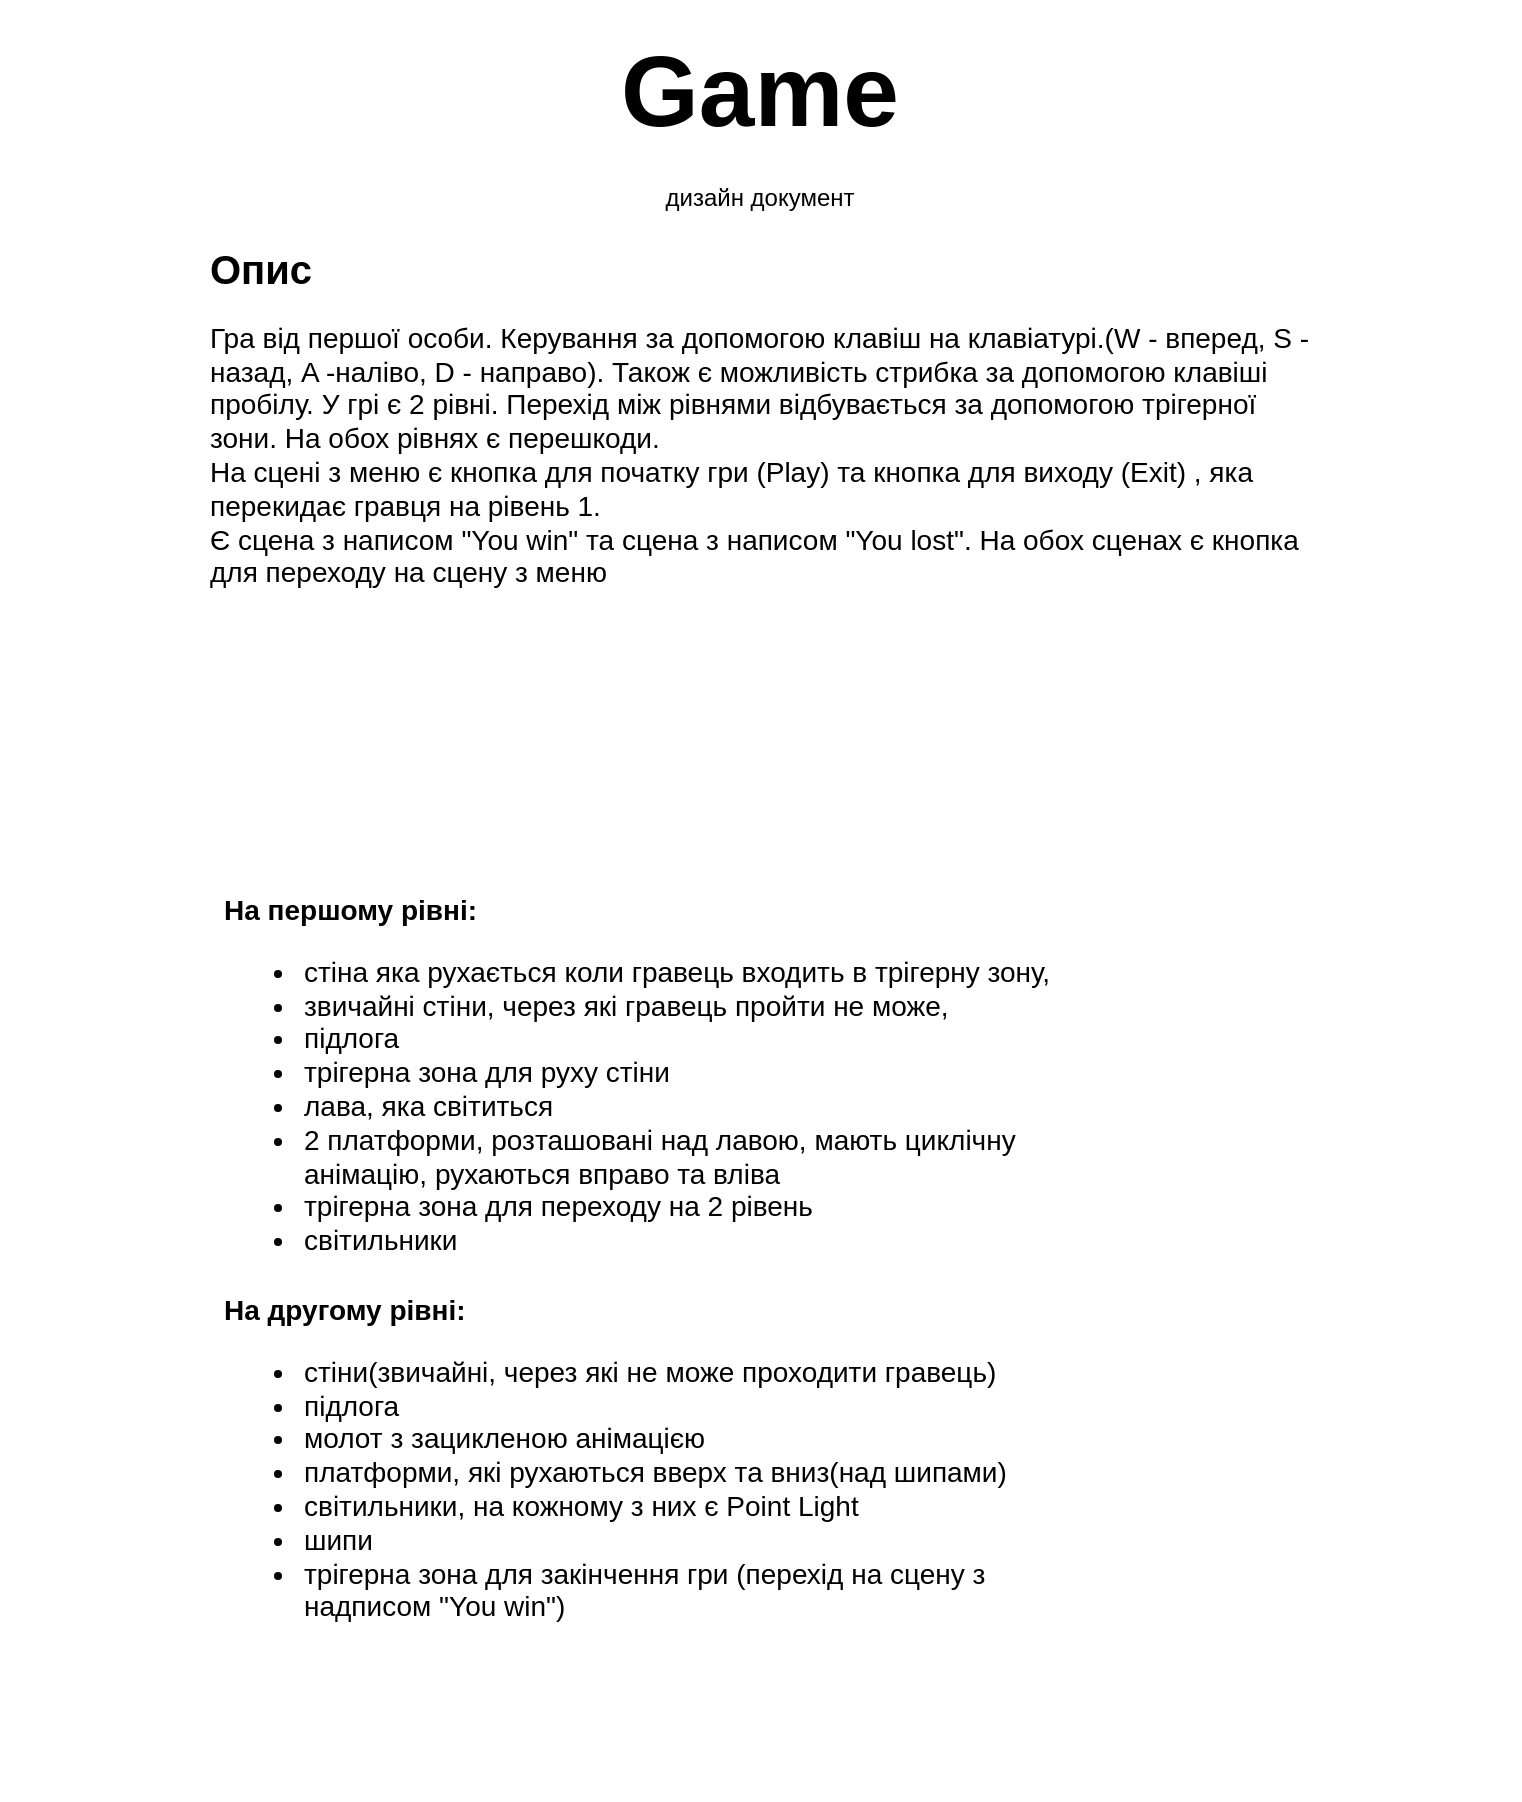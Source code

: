 <mxfile version="20.5.3" type="device" pages="2"><diagram id="2yjt9i3_GPKcBsnJ5agw" name="Сторінка-1"><mxGraphModel dx="1038" dy="1658" grid="1" gridSize="10" guides="1" tooltips="1" connect="1" arrows="1" fold="1" page="1" pageScale="1" pageWidth="827" pageHeight="1169" math="0" shadow="0"><root><mxCell id="0"/><mxCell id="1" parent="0"/><mxCell id="E_cuuIQhRYqyq3wF_z6u-2" value="&lt;h1&gt;&lt;font style=&quot;font-size: 50px;&quot;&gt;Game&lt;/font&gt;&lt;/h1&gt;&lt;p style=&quot;&quot;&gt;дизайн документ&lt;/p&gt;" style="text;html=1;strokeColor=none;fillColor=none;spacing=5;spacingTop=-20;whiteSpace=wrap;overflow=hidden;rounded=0;align=center;" parent="1" vertex="1"><mxGeometry x="40" y="-1120" width="760" height="500" as="geometry"/></mxCell><mxCell id="E_cuuIQhRYqyq3wF_z6u-3" value="&lt;h1 style=&quot;font-size: 20px;&quot;&gt;Опис&lt;/h1&gt;&lt;div style=&quot;font-size: 14px;&quot;&gt;Гра від першої особи. Керування за допомогою клавіш на клавіатурі.(W - вперед, S - назад, A -наліво, D - направо). Також є можливість стрибка за допомогою клавіші пробілу. У грі є 2 рівні. Перехід між рівнями відбувається за допомогою трігерної зони. На обох рівнях є перешкоди.&amp;nbsp;&lt;/div&gt;&lt;div style=&quot;font-size: 14px;&quot;&gt;На сцені з меню є кнопка для початку гри (Play) та кнопка для виходу (Exit) , яка перекидає гравця на рівень 1.&amp;nbsp;&lt;/div&gt;&lt;div style=&quot;font-size: 14px;&quot;&gt;Є сцена з написом &quot;You win&quot; та сцена з написом &quot;You lost&quot;. На обох сценах є кнопка для переходу на сцену з меню&lt;/div&gt;&lt;div style=&quot;font-size: 14px;&quot;&gt;&lt;br&gt;&lt;/div&gt;" style="text;html=1;strokeColor=none;fillColor=none;spacing=5;spacingTop=-20;whiteSpace=wrap;overflow=hidden;rounded=0;fontSize=20;" parent="1" vertex="1"><mxGeometry x="140" y="-1010" width="560" height="260" as="geometry"/></mxCell><mxCell id="WfEyScI16HBK1VVM-sPA-3" value="&lt;b&gt;На другому рівні:&lt;/b&gt;&lt;br&gt;&lt;ul&gt;&lt;li&gt;стіни(звичайні, через які не може проходити гравець)&lt;/li&gt;&lt;li&gt;підлога&lt;/li&gt;&lt;li&gt;молот з зацикленою анімацією&lt;/li&gt;&lt;li&gt;платформи, які рухаються вверх та вниз(над шипами)&lt;/li&gt;&lt;li&gt;світильники, на кожному з них є Point Light&lt;/li&gt;&lt;li&gt;шипи&lt;/li&gt;&lt;li&gt;трігерна зона для закінчення гри (перехід на сцену з надписом &quot;You win&quot;)&lt;/li&gt;&lt;/ul&gt;" style="text;html=1;strokeColor=none;fillColor=none;align=left;verticalAlign=top;whiteSpace=wrap;rounded=0;fontSize=14;" parent="1" vertex="1"><mxGeometry x="150" y="-490" width="440" height="260" as="geometry"/></mxCell><mxCell id="JmCXTt_m8GPb7Ru7xx0B-1" value="&lt;div&gt;&lt;b&gt;На першому рівні:&lt;/b&gt;&lt;/div&gt;&lt;div&gt;&lt;ul&gt;&lt;li&gt;стіна яка рухається коли гравець входить в трігерну зону,&amp;nbsp;&lt;/li&gt;&lt;li&gt;звичайні стіни, через які гравець пройти не може,&lt;/li&gt;&lt;li&gt;підлога&lt;/li&gt;&lt;li&gt;трігерна зона для руху стіни&lt;/li&gt;&lt;li&gt;лава, яка світиться&lt;/li&gt;&lt;li&gt;2 платформи, розташовані над лавою, мають циклічну анімацію, рухаються вправо та вліва&lt;/li&gt;&lt;li&gt;трігерна зона для переходу на 2 рівень&lt;/li&gt;&lt;li&gt;світильники&lt;/li&gt;&lt;/ul&gt;&lt;/div&gt;&lt;div&gt;&lt;br&gt;&lt;/div&gt;" style="text;html=1;strokeColor=none;fillColor=none;align=left;verticalAlign=top;whiteSpace=wrap;rounded=0;fontSize=14;" parent="1" vertex="1"><mxGeometry x="150" y="-690" width="450" height="200" as="geometry"/></mxCell></root></mxGraphModel></diagram><diagram id="3asEiKi7w9N84nXRZMyJ" name="Сторінка-2"><mxGraphModel dx="2557" dy="1984" grid="1" gridSize="10" guides="1" tooltips="1" connect="1" arrows="1" fold="1" page="1" pageScale="1" pageWidth="827" pageHeight="1169" math="0" shadow="0"><root><mxCell id="0"/><mxCell id="1" parent="0"/><mxCell id="bJjY7r4BaF0Jc4UjthT6-3" value="&lt;b&gt;Об'єкти&lt;/b&gt;" style="rounded=1;whiteSpace=wrap;html=1;fontSize=14;" parent="1" vertex="1"><mxGeometry x="80" y="220" width="120" height="60" as="geometry"/></mxCell><mxCell id="bJjY7r4BaF0Jc4UjthT6-5" value="" style="endArrow=classic;html=1;rounded=0;fontSize=14;" parent="1" target="bJjY7r4BaF0Jc4UjthT6-6" edge="1"><mxGeometry width="50" height="50" relative="1" as="geometry"><mxPoint x="200" y="210" as="sourcePoint"/><mxPoint x="280" y="130" as="targetPoint"/></mxGeometry></mxCell><mxCell id="bJjY7r4BaF0Jc4UjthT6-6" value="Стіни" style="ellipse;whiteSpace=wrap;html=1;aspect=fixed;fontSize=14;" parent="1" vertex="1"><mxGeometry x="250" y="80" width="80" height="80" as="geometry"/></mxCell><mxCell id="bJjY7r4BaF0Jc4UjthT6-7" value="" style="endArrow=classic;html=1;rounded=0;fontSize=14;exitX=0.75;exitY=1;exitDx=0;exitDy=0;entryX=1;entryY=1;entryDx=0;entryDy=0;" parent="1" edge="1"><mxGeometry width="50" height="50" relative="1" as="geometry"><mxPoint x="337.5" y="110" as="sourcePoint"/><mxPoint x="440" y="110" as="targetPoint"/></mxGeometry></mxCell><mxCell id="bJjY7r4BaF0Jc4UjthT6-8" value="є текстура каменю" style="text;html=1;strokeColor=none;fillColor=none;align=center;verticalAlign=middle;whiteSpace=wrap;rounded=0;fontSize=14;" parent="1" vertex="1"><mxGeometry x="450" y="90" width="130" height="30" as="geometry"/></mxCell><mxCell id="bJjY7r4BaF0Jc4UjthT6-9" value="" style="endArrow=classic;html=1;rounded=0;fontSize=14;" parent="1" target="bJjY7r4BaF0Jc4UjthT6-10" edge="1"><mxGeometry width="50" height="50" relative="1" as="geometry"><mxPoint x="210" y="240" as="sourcePoint"/><mxPoint x="290" y="230" as="targetPoint"/></mxGeometry></mxCell><mxCell id="bJjY7r4BaF0Jc4UjthT6-10" value="Підлога" style="ellipse;whiteSpace=wrap;html=1;aspect=fixed;fontSize=14;" parent="1" vertex="1"><mxGeometry x="290" y="180" width="80" height="80" as="geometry"/></mxCell><mxCell id="bJjY7r4BaF0Jc4UjthT6-11" value="" style="endArrow=classic;html=1;rounded=0;fontSize=14;exitX=0.75;exitY=1;exitDx=0;exitDy=0;entryX=1;entryY=1;entryDx=0;entryDy=0;" parent="1" edge="1"><mxGeometry width="50" height="50" relative="1" as="geometry"><mxPoint x="380" y="220" as="sourcePoint"/><mxPoint x="482.5" y="220" as="targetPoint"/></mxGeometry></mxCell><mxCell id="bJjY7r4BaF0Jc4UjthT6-12" value="є текстура каменю(не такого як на стінах)" style="text;html=1;strokeColor=none;fillColor=none;align=center;verticalAlign=middle;whiteSpace=wrap;rounded=0;fontSize=14;" parent="1" vertex="1"><mxGeometry x="480" y="205" width="270" height="30" as="geometry"/></mxCell><mxCell id="bJjY7r4BaF0Jc4UjthT6-13" value="" style="endArrow=classic;html=1;rounded=0;fontSize=14;" parent="1" target="bJjY7r4BaF0Jc4UjthT6-14" edge="1"><mxGeometry width="50" height="50" relative="1" as="geometry"><mxPoint x="210" y="270" as="sourcePoint"/><mxPoint x="280" y="310" as="targetPoint"/></mxGeometry></mxCell><mxCell id="bJjY7r4BaF0Jc4UjthT6-14" value="Платформи&lt;br&gt;(2)" style="ellipse;whiteSpace=wrap;html=1;aspect=fixed;fontSize=14;" parent="1" vertex="1"><mxGeometry x="280" y="280" width="80" height="80" as="geometry"/></mxCell><mxCell id="bJjY7r4BaF0Jc4UjthT6-15" value="" style="endArrow=classic;html=1;rounded=0;fontSize=14;" parent="1" target="bJjY7r4BaF0Jc4UjthT6-16" edge="1"><mxGeometry width="50" height="50" relative="1" as="geometry"><mxPoint x="370" y="320" as="sourcePoint"/><mxPoint x="450" y="320" as="targetPoint"/></mxGeometry></mxCell><mxCell id="bJjY7r4BaF0Jc4UjthT6-16" value="рухаються циклічно і мають текстуру каменю" style="text;html=1;strokeColor=none;fillColor=none;align=center;verticalAlign=middle;whiteSpace=wrap;rounded=0;fontSize=14;" parent="1" vertex="1"><mxGeometry x="470" y="305" width="180" height="30" as="geometry"/></mxCell><mxCell id="bJjY7r4BaF0Jc4UjthT6-17" value="" style="endArrow=classic;html=1;rounded=0;fontSize=14;" parent="1" edge="1"><mxGeometry width="50" height="50" relative="1" as="geometry"><mxPoint x="146.41" y="295" as="sourcePoint"/><mxPoint x="200" y="345" as="targetPoint"/></mxGeometry></mxCell><mxCell id="bJjY7r4BaF0Jc4UjthT6-18" value="Лава" style="ellipse;whiteSpace=wrap;html=1;aspect=fixed;fontSize=14;" parent="1" vertex="1"><mxGeometry x="190" y="340" width="80" height="80" as="geometry"/></mxCell><mxCell id="bJjY7r4BaF0Jc4UjthT6-19" value="" style="endArrow=classic;html=1;rounded=0;fontSize=14;" parent="1" source="bJjY7r4BaF0Jc4UjthT6-18" edge="1"><mxGeometry width="50" height="50" relative="1" as="geometry"><mxPoint x="280" y="400" as="sourcePoint"/><mxPoint x="340" y="480" as="targetPoint"/></mxGeometry></mxCell><mxCell id="bJjY7r4BaF0Jc4UjthT6-20" value="3д модель, на якій є текстура лави, освітлюється за допомогою Point Light" style="text;html=1;strokeColor=none;fillColor=none;align=center;verticalAlign=middle;whiteSpace=wrap;rounded=0;fontSize=14;" parent="1" vertex="1"><mxGeometry x="350" y="470" width="260" height="30" as="geometry"/></mxCell><mxCell id="bJjY7r4BaF0Jc4UjthT6-21" value="" style="endArrow=classic;html=1;rounded=0;fontSize=14;" parent="1" edge="1"><mxGeometry width="50" height="50" relative="1" as="geometry"><mxPoint x="70" y="280" as="sourcePoint"/><mxPoint x="20" y="310" as="targetPoint"/></mxGeometry></mxCell><mxCell id="bJjY7r4BaF0Jc4UjthT6-22" value="стіна, яка рухається" style="ellipse;whiteSpace=wrap;html=1;aspect=fixed;fontSize=14;" parent="1" vertex="1"><mxGeometry x="-40" y="310" width="80" height="80" as="geometry"/></mxCell><mxCell id="bJjY7r4BaF0Jc4UjthT6-23" value="" style="endArrow=classic;html=1;rounded=0;fontSize=14;" parent="1" edge="1"><mxGeometry width="50" height="50" relative="1" as="geometry"><mxPoint x="-10" y="390" as="sourcePoint"/><mxPoint x="-5.789" y="470" as="targetPoint"/></mxGeometry></mxCell><mxCell id="bJjY7r4BaF0Jc4UjthT6-24" value="є текстура каменю, така як і на звичайних стінах," style="text;html=1;strokeColor=none;fillColor=none;align=center;verticalAlign=middle;whiteSpace=wrap;rounded=0;fontSize=14;" parent="1" vertex="1"><mxGeometry x="-160" y="470" width="210" height="30" as="geometry"/></mxCell><mxCell id="bJjY7r4BaF0Jc4UjthT6-25" value="рухається коли гравець підходить до неї та рухається в іншу сторону коли гравець відходить" style="text;html=1;strokeColor=none;fillColor=none;align=center;verticalAlign=middle;whiteSpace=wrap;rounded=0;fontSize=14;" parent="1" vertex="1"><mxGeometry x="-210" y="510" width="250" height="40" as="geometry"/></mxCell><mxCell id="Egcul7_nSJzONnHw26PY-7" value="" style="endArrow=classic;html=1;rounded=0;fontSize=14;entryX=1;entryY=0.5;entryDx=0;entryDy=0;" parent="1" edge="1" target="Egcul7_nSJzONnHw26PY-10"><mxGeometry width="50" height="50" relative="1" as="geometry"><mxPoint x="60" y="260" as="sourcePoint"/><mxPoint x="-30" y="260" as="targetPoint"/></mxGeometry></mxCell><mxCell id="Egcul7_nSJzONnHw26PY-10" value="гравець" style="ellipse;whiteSpace=wrap;html=1;aspect=fixed;fontSize=14;" parent="1" vertex="1"><mxGeometry x="-110" y="205" width="80" height="80" as="geometry"/></mxCell><mxCell id="Egcul7_nSJzONnHw26PY-11" value="" style="endArrow=classic;html=1;rounded=0;fontSize=14;" parent="1" edge="1"><mxGeometry width="50" height="50" relative="1" as="geometry"><mxPoint x="-80" y="280" as="sourcePoint"/><mxPoint x="-80" y="340" as="targetPoint"/></mxGeometry></mxCell><mxCell id="Egcul7_nSJzONnHw26PY-12" value="управління та стрибок&amp;nbsp;" style="text;html=1;strokeColor=none;fillColor=none;align=center;verticalAlign=middle;whiteSpace=wrap;rounded=0;fontSize=14;" parent="1" vertex="1"><mxGeometry x="-110" y="350" width="60" height="30" as="geometry"/></mxCell><mxCell id="Egcul7_nSJzONnHw26PY-13" value="" style="endArrow=classic;html=1;rounded=0;fontSize=14;" parent="1" edge="1"><mxGeometry width="50" height="50" relative="1" as="geometry"><mxPoint x="-140" y="280" as="sourcePoint"/><mxPoint x="-170" y="310" as="targetPoint"/><Array as="points"><mxPoint x="-120" y="260"/><mxPoint x="-150" y="290"/></Array></mxGeometry></mxCell><mxCell id="IquH2JazydiQGyv7UC-l-1" value="поворот камерою (за курсором)" style="text;html=1;strokeColor=none;fillColor=none;align=center;verticalAlign=middle;whiteSpace=wrap;rounded=0;fontSize=14;" parent="1" vertex="1"><mxGeometry x="-300" y="285" width="120" height="30" as="geometry"/></mxCell><mxCell id="F1TA8G9ASv-sklHGZMZ4-1" value="" style="endArrow=classic;html=1;rounded=0;fontSize=14;" parent="1" edge="1"><mxGeometry width="50" height="50" relative="1" as="geometry"><mxPoint x="100" y="210" as="sourcePoint"/><mxPoint x="70" y="140" as="targetPoint"/></mxGeometry></mxCell><mxCell id="F1TA8G9ASv-sklHGZMZ4-2" value="молот" style="ellipse;whiteSpace=wrap;html=1;aspect=fixed;fontSize=14;" parent="1" vertex="1"><mxGeometry y="60" width="80" height="80" as="geometry"/></mxCell><mxCell id="F1TA8G9ASv-sklHGZMZ4-3" value="" style="endArrow=classic;html=1;rounded=0;fontSize=14;exitX=0.068;exitY=0.15;exitDx=0;exitDy=0;exitPerimeter=0;" parent="1" edge="1" source="F1TA8G9ASv-sklHGZMZ4-2"><mxGeometry width="50" height="50" relative="1" as="geometry"><mxPoint x="-10" y="95" as="sourcePoint"/><mxPoint x="-50" y="20" as="targetPoint"/></mxGeometry></mxCell><mxCell id="F1TA8G9ASv-sklHGZMZ4-4" value="3д модель, має зациклену анімацію" style="text;html=1;strokeColor=none;fillColor=none;align=center;verticalAlign=middle;whiteSpace=wrap;rounded=0;fontSize=14;" parent="1" vertex="1"><mxGeometry x="-150" y="-30" width="130" height="30" as="geometry"/></mxCell><mxCell id="hYoiHFNq0Ca8ilouaj-H-1" value="" style="endArrow=classic;html=1;rounded=0;fontSize=14;" parent="1" edge="1"><mxGeometry width="50" height="50" relative="1" as="geometry"><mxPoint x="138.28" y="201.72" as="sourcePoint"/><mxPoint x="160" y="120" as="targetPoint"/></mxGeometry></mxCell><mxCell id="hYoiHFNq0Ca8ilouaj-H-2" value="Світильники" style="ellipse;whiteSpace=wrap;html=1;aspect=fixed;fontSize=14;" parent="1" vertex="1"><mxGeometry x="140" y="40" width="80" height="80" as="geometry"/></mxCell><mxCell id="hYoiHFNq0Ca8ilouaj-H-3" value="" style="endArrow=classic;html=1;rounded=0;fontSize=14;" parent="1" target="hYoiHFNq0Ca8ilouaj-H-4" edge="1"><mxGeometry width="50" height="50" relative="1" as="geometry"><mxPoint x="210" y="50" as="sourcePoint"/><mxPoint x="260" as="targetPoint"/></mxGeometry></mxCell><mxCell id="hYoiHFNq0Ca8ilouaj-H-4" value="у кожного є Point Light&amp;nbsp;" style="text;html=1;strokeColor=none;fillColor=none;align=center;verticalAlign=middle;whiteSpace=wrap;rounded=0;fontSize=14;" parent="1" vertex="1"><mxGeometry x="260" y="-10" width="190" height="30" as="geometry"/></mxCell><mxCell id="qJjxEvUoB4IDy2dr4tlo-1" value="" style="endArrow=classic;html=1;rounded=0;" edge="1" parent="1" target="qJjxEvUoB4IDy2dr4tlo-2"><mxGeometry width="50" height="50" relative="1" as="geometry"><mxPoint x="479.5" y="500" as="sourcePoint"/><mxPoint x="479.5" y="590" as="targetPoint"/></mxGeometry></mxCell><mxCell id="qJjxEvUoB4IDy2dr4tlo-2" value="коли гравець доторкається до лави, він програє" style="text;html=1;strokeColor=none;fillColor=none;align=center;verticalAlign=middle;whiteSpace=wrap;rounded=0;" vertex="1" parent="1"><mxGeometry x="449.5" y="575" width="180.5" height="30" as="geometry"/></mxCell><mxCell id="qJjxEvUoB4IDy2dr4tlo-3" value="" style="endArrow=classic;html=1;rounded=0;" edge="1" parent="1" target="qJjxEvUoB4IDy2dr4tlo-4"><mxGeometry width="50" height="50" relative="1" as="geometry"><mxPoint x="650" y="320" as="sourcePoint"/><mxPoint x="700.208" y="395" as="targetPoint"/></mxGeometry></mxCell><mxCell id="qJjxEvUoB4IDy2dr4tlo-4" value="є скріп з кодом для того, щоб коли платформа рухалась, гравець рухався разом із нею" style="text;html=1;strokeColor=none;fillColor=none;align=center;verticalAlign=middle;whiteSpace=wrap;rounded=0;" vertex="1" parent="1"><mxGeometry x="670.21" y="380" width="369.79" height="30" as="geometry"/></mxCell><mxCell id="qJjxEvUoB4IDy2dr4tlo-5" value="" style="endArrow=classic;html=1;rounded=0;fontSize=14;" edge="1" parent="1"><mxGeometry width="50" height="50" relative="1" as="geometry"><mxPoint x="65" y="230" as="sourcePoint"/><mxPoint x="-20" y="180" as="targetPoint"/></mxGeometry></mxCell><mxCell id="qJjxEvUoB4IDy2dr4tlo-6" value="шипи" style="ellipse;whiteSpace=wrap;html=1;aspect=fixed;fontSize=14;" vertex="1" parent="1"><mxGeometry x="-90" y="110" width="80" height="80" as="geometry"/></mxCell><mxCell id="qJjxEvUoB4IDy2dr4tlo-7" value="" style="endArrow=classic;html=1;rounded=0;fontSize=14;exitX=0;exitY=0.25;exitDx=0;exitDy=0;exitPerimeter=0;" edge="1" parent="1" source="qJjxEvUoB4IDy2dr4tlo-6"><mxGeometry width="50" height="50" relative="1" as="geometry"><mxPoint x="-110" y="130" as="sourcePoint"/><mxPoint x="-200" y="90" as="targetPoint"/></mxGeometry></mxCell><mxCell id="qJjxEvUoB4IDy2dr4tlo-8" value="коли гравець доторкається до шипів, він програє" style="text;html=1;strokeColor=none;fillColor=none;align=center;verticalAlign=middle;whiteSpace=wrap;rounded=0;" vertex="1" parent="1"><mxGeometry x="-360" y="65" width="150" height="35" as="geometry"/></mxCell><mxCell id="qJjxEvUoB4IDy2dr4tlo-9" value="" style="endArrow=classic;html=1;rounded=0;fontSize=14;" edge="1" parent="1"><mxGeometry width="50" height="50" relative="1" as="geometry"><mxPoint x="110.0" y="295" as="sourcePoint"/><mxPoint x="110" y="390" as="targetPoint"/></mxGeometry></mxCell><mxCell id="qJjxEvUoB4IDy2dr4tlo-10" value="тріггерні зони" style="ellipse;whiteSpace=wrap;html=1;aspect=fixed;fontSize=14;" vertex="1" parent="1"><mxGeometry x="80" y="400" width="80" height="80" as="geometry"/></mxCell><mxCell id="qJjxEvUoB4IDy2dr4tlo-11" value="" style="endArrow=classic;html=1;rounded=0;fontSize=14;" edge="1" parent="1"><mxGeometry width="50" height="50" relative="1" as="geometry"><mxPoint x="139.598" y="479.997" as="sourcePoint"/><mxPoint x="200" y="560" as="targetPoint"/></mxGeometry></mxCell><mxCell id="qJjxEvUoB4IDy2dr4tlo-12" value="вимкнений Mesh Renderer(вони невидимі)" style="text;html=1;strokeColor=none;fillColor=none;align=center;verticalAlign=middle;whiteSpace=wrap;rounded=0;" vertex="1" parent="1"><mxGeometry x="90" y="560" width="190" height="30" as="geometry"/></mxCell><mxCell id="qJjxEvUoB4IDy2dr4tlo-13" value="" style="endArrow=classic;html=1;rounded=0;" edge="1" parent="1" target="qJjxEvUoB4IDy2dr4tlo-14"><mxGeometry width="50" height="50" relative="1" as="geometry"><mxPoint x="100" y="585" as="sourcePoint"/><mxPoint x="60" y="635" as="targetPoint"/></mxGeometry></mxCell><mxCell id="qJjxEvUoB4IDy2dr4tlo-14" value="трігер для руху стіни" style="text;html=1;strokeColor=none;fillColor=none;align=center;verticalAlign=middle;whiteSpace=wrap;rounded=0;" vertex="1" parent="1"><mxGeometry x="-20" y="605" width="60" height="30" as="geometry"/></mxCell><mxCell id="qJjxEvUoB4IDy2dr4tlo-15" value="" style="endArrow=classic;html=1;rounded=0;exitX=0.25;exitY=1;exitDx=0;exitDy=0;" edge="1" parent="1" source="qJjxEvUoB4IDy2dr4tlo-12" target="qJjxEvUoB4IDy2dr4tlo-16"><mxGeometry width="50" height="50" relative="1" as="geometry"><mxPoint x="-40" y="680" as="sourcePoint"/><mxPoint x="100" y="640" as="targetPoint"/></mxGeometry></mxCell><mxCell id="qJjxEvUoB4IDy2dr4tlo-16" value="трігер для переходу на рівень2" style="text;html=1;strokeColor=none;fillColor=none;align=center;verticalAlign=middle;whiteSpace=wrap;rounded=0;" vertex="1" parent="1"><mxGeometry x="70" y="625" width="70" height="65" as="geometry"/></mxCell><mxCell id="qJjxEvUoB4IDy2dr4tlo-17" value="" style="endArrow=classic;html=1;rounded=0;exitX=0.25;exitY=1;exitDx=0;exitDy=0;" edge="1" parent="1" target="qJjxEvUoB4IDy2dr4tlo-20"><mxGeometry width="50" height="50" relative="1" as="geometry"><mxPoint x="200" y="595" as="sourcePoint"/><mxPoint x="230" y="635" as="targetPoint"/></mxGeometry></mxCell><mxCell id="qJjxEvUoB4IDy2dr4tlo-20" value="трігер для виграшу гри(перехід на сцену з надписом &quot;You win&quot;)" style="text;html=1;strokeColor=none;fillColor=none;align=center;verticalAlign=middle;whiteSpace=wrap;rounded=0;" vertex="1" parent="1"><mxGeometry x="200" y="620" width="150" height="70" as="geometry"/></mxCell></root></mxGraphModel></diagram></mxfile>